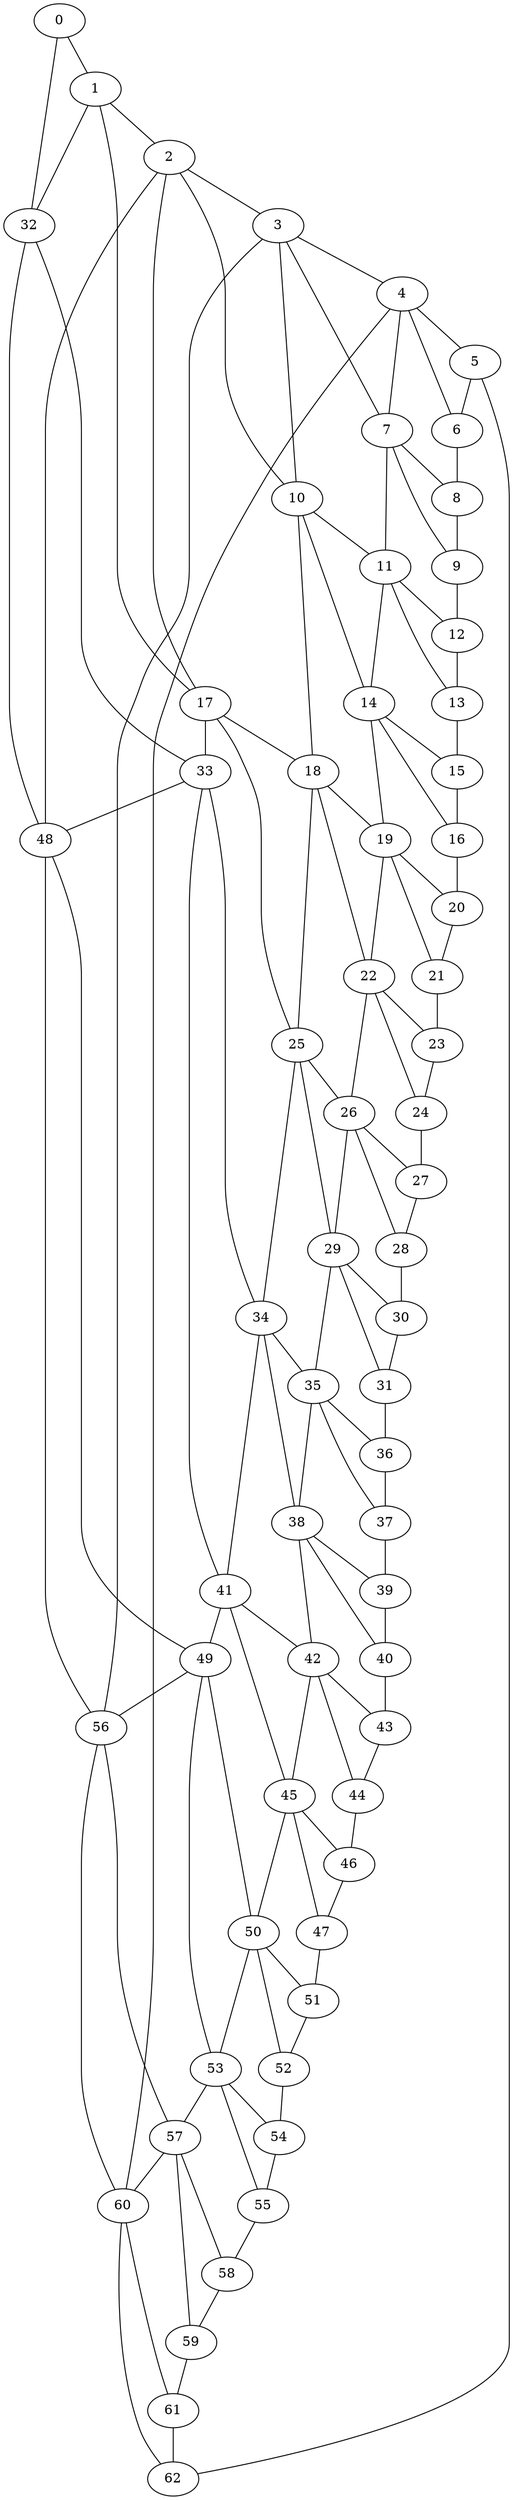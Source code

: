 graph g {0;1;2;3;4;5;6;7;8;9;10;11;12;13;14;15;16;17;18;19;20;21;22;23;24;25;26;27;28;29;30;31;32;33;34;35;36;37;38;39;40;41;42;43;44;45;46;47;48;49;50;51;52;53;54;55;56;57;58;59;60;61;62;0 -- 1;0 -- 32;1 -- 2;1 -- 17;1 -- 32;2 -- 3;2 -- 10;2 -- 17;2 -- 48;3 -- 4;3 -- 7;3 -- 10;3 -- 56;4 -- 5;4 -- 6;4 -- 7;4 -- 60;5 -- 6;5 -- 62;6 -- 8;7 -- 8;7 -- 9;7 -- 11;8 -- 9;9 -- 12;10 -- 11;10 -- 14;10 -- 18;11 -- 12;11 -- 13;11 -- 14;12 -- 13;13 -- 15;14 -- 15;14 -- 16;14 -- 19;15 -- 16;16 -- 20;17 -- 18;17 -- 25;17 -- 33;18 -- 19;18 -- 22;18 -- 25;19 -- 20;19 -- 21;19 -- 22;20 -- 21;21 -- 23;22 -- 23;22 -- 24;22 -- 26;23 -- 24;24 -- 27;25 -- 26;25 -- 29;25 -- 34;26 -- 27;26 -- 28;26 -- 29;27 -- 28;28 -- 30;29 -- 30;29 -- 31;29 -- 35;30 -- 31;31 -- 36;32 -- 33;32 -- 48;33 -- 34;33 -- 41;33 -- 48;34 -- 35;34 -- 38;34 -- 41;35 -- 36;35 -- 37;35 -- 38;36 -- 37;37 -- 39;38 -- 39;38 -- 40;38 -- 42;39 -- 40;40 -- 43;41 -- 42;41 -- 45;41 -- 49;42 -- 43;42 -- 44;42 -- 45;43 -- 44;44 -- 46;45 -- 46;45 -- 47;45 -- 50;46 -- 47;47 -- 51;48 -- 49;48 -- 56;49 -- 50;49 -- 53;49 -- 56;50 -- 51;50 -- 52;50 -- 53;51 -- 52;52 -- 54;53 -- 54;53 -- 55;53 -- 57;54 -- 55;55 -- 58;56 -- 57;56 -- 60;57 -- 58;57 -- 59;57 -- 60;58 -- 59;59 -- 61;60 -- 61;60 -- 62;61 -- 62;}